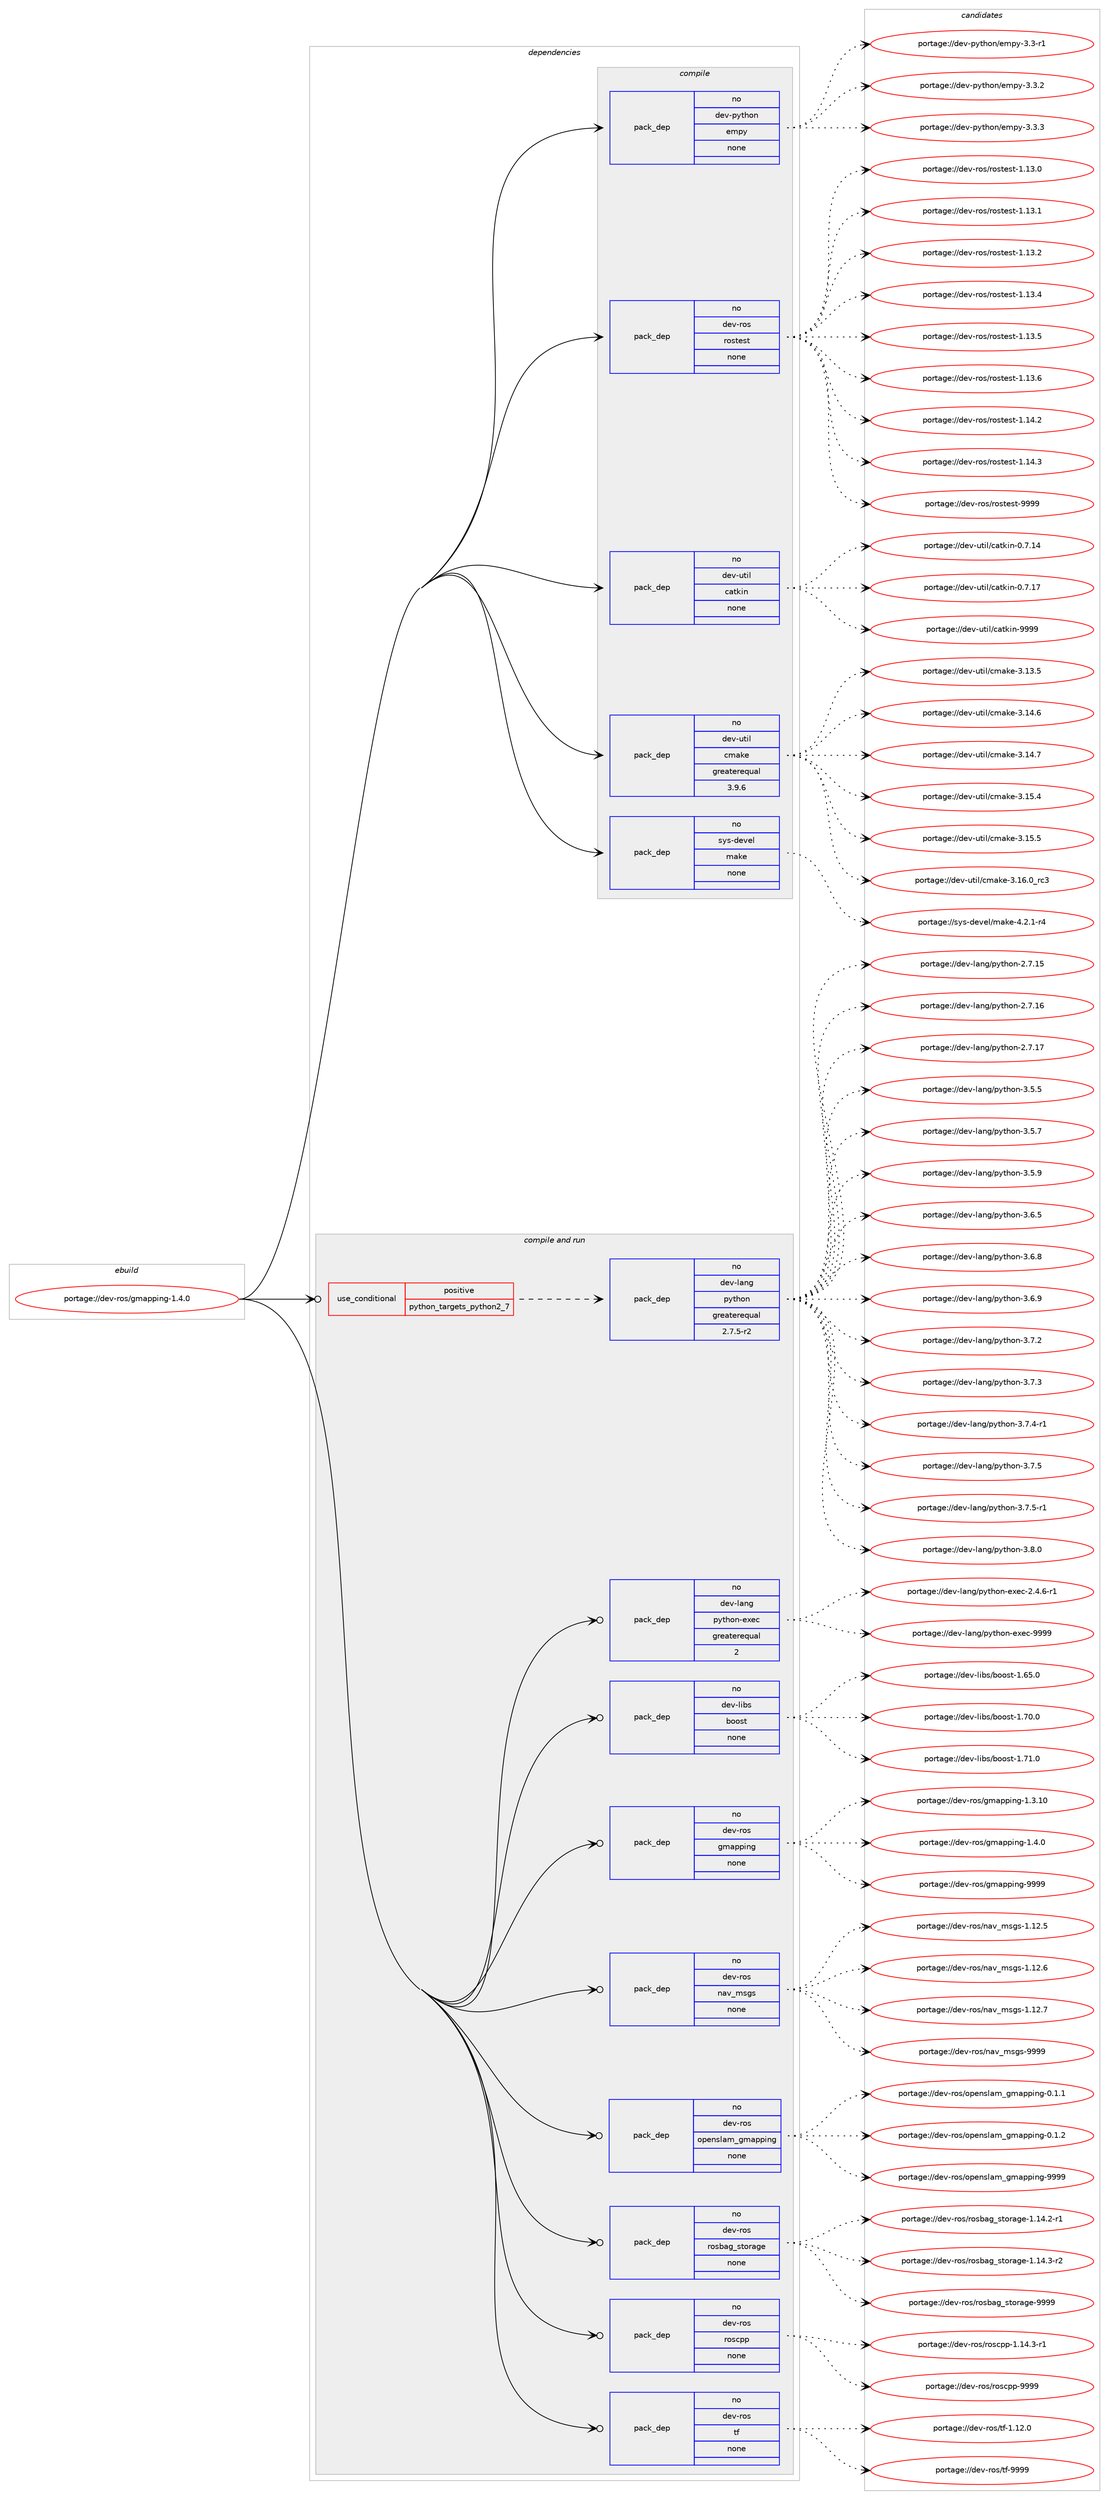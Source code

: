 digraph prolog {

# *************
# Graph options
# *************

newrank=true;
concentrate=true;
compound=true;
graph [rankdir=LR,fontname=Helvetica,fontsize=10,ranksep=1.5];#, ranksep=2.5, nodesep=0.2];
edge  [arrowhead=vee];
node  [fontname=Helvetica,fontsize=10];

# **********
# The ebuild
# **********

subgraph cluster_leftcol {
color=gray;
rank=same;
label=<<i>ebuild</i>>;
id [label="portage://dev-ros/gmapping-1.4.0", color=red, width=4, href="../dev-ros/gmapping-1.4.0.svg"];
}

# ****************
# The dependencies
# ****************

subgraph cluster_midcol {
color=gray;
label=<<i>dependencies</i>>;
subgraph cluster_compile {
fillcolor="#eeeeee";
style=filled;
label=<<i>compile</i>>;
subgraph pack142257 {
dependency188435 [label=<<TABLE BORDER="0" CELLBORDER="1" CELLSPACING="0" CELLPADDING="4" WIDTH="220"><TR><TD ROWSPAN="6" CELLPADDING="30">pack_dep</TD></TR><TR><TD WIDTH="110">no</TD></TR><TR><TD>dev-python</TD></TR><TR><TD>empy</TD></TR><TR><TD>none</TD></TR><TR><TD></TD></TR></TABLE>>, shape=none, color=blue];
}
id:e -> dependency188435:w [weight=20,style="solid",arrowhead="vee"];
subgraph pack142258 {
dependency188436 [label=<<TABLE BORDER="0" CELLBORDER="1" CELLSPACING="0" CELLPADDING="4" WIDTH="220"><TR><TD ROWSPAN="6" CELLPADDING="30">pack_dep</TD></TR><TR><TD WIDTH="110">no</TD></TR><TR><TD>dev-ros</TD></TR><TR><TD>rostest</TD></TR><TR><TD>none</TD></TR><TR><TD></TD></TR></TABLE>>, shape=none, color=blue];
}
id:e -> dependency188436:w [weight=20,style="solid",arrowhead="vee"];
subgraph pack142259 {
dependency188437 [label=<<TABLE BORDER="0" CELLBORDER="1" CELLSPACING="0" CELLPADDING="4" WIDTH="220"><TR><TD ROWSPAN="6" CELLPADDING="30">pack_dep</TD></TR><TR><TD WIDTH="110">no</TD></TR><TR><TD>dev-util</TD></TR><TR><TD>catkin</TD></TR><TR><TD>none</TD></TR><TR><TD></TD></TR></TABLE>>, shape=none, color=blue];
}
id:e -> dependency188437:w [weight=20,style="solid",arrowhead="vee"];
subgraph pack142260 {
dependency188438 [label=<<TABLE BORDER="0" CELLBORDER="1" CELLSPACING="0" CELLPADDING="4" WIDTH="220"><TR><TD ROWSPAN="6" CELLPADDING="30">pack_dep</TD></TR><TR><TD WIDTH="110">no</TD></TR><TR><TD>dev-util</TD></TR><TR><TD>cmake</TD></TR><TR><TD>greaterequal</TD></TR><TR><TD>3.9.6</TD></TR></TABLE>>, shape=none, color=blue];
}
id:e -> dependency188438:w [weight=20,style="solid",arrowhead="vee"];
subgraph pack142261 {
dependency188439 [label=<<TABLE BORDER="0" CELLBORDER="1" CELLSPACING="0" CELLPADDING="4" WIDTH="220"><TR><TD ROWSPAN="6" CELLPADDING="30">pack_dep</TD></TR><TR><TD WIDTH="110">no</TD></TR><TR><TD>sys-devel</TD></TR><TR><TD>make</TD></TR><TR><TD>none</TD></TR><TR><TD></TD></TR></TABLE>>, shape=none, color=blue];
}
id:e -> dependency188439:w [weight=20,style="solid",arrowhead="vee"];
}
subgraph cluster_compileandrun {
fillcolor="#eeeeee";
style=filled;
label=<<i>compile and run</i>>;
subgraph cond42748 {
dependency188440 [label=<<TABLE BORDER="0" CELLBORDER="1" CELLSPACING="0" CELLPADDING="4"><TR><TD ROWSPAN="3" CELLPADDING="10">use_conditional</TD></TR><TR><TD>positive</TD></TR><TR><TD>python_targets_python2_7</TD></TR></TABLE>>, shape=none, color=red];
subgraph pack142262 {
dependency188441 [label=<<TABLE BORDER="0" CELLBORDER="1" CELLSPACING="0" CELLPADDING="4" WIDTH="220"><TR><TD ROWSPAN="6" CELLPADDING="30">pack_dep</TD></TR><TR><TD WIDTH="110">no</TD></TR><TR><TD>dev-lang</TD></TR><TR><TD>python</TD></TR><TR><TD>greaterequal</TD></TR><TR><TD>2.7.5-r2</TD></TR></TABLE>>, shape=none, color=blue];
}
dependency188440:e -> dependency188441:w [weight=20,style="dashed",arrowhead="vee"];
}
id:e -> dependency188440:w [weight=20,style="solid",arrowhead="odotvee"];
subgraph pack142263 {
dependency188442 [label=<<TABLE BORDER="0" CELLBORDER="1" CELLSPACING="0" CELLPADDING="4" WIDTH="220"><TR><TD ROWSPAN="6" CELLPADDING="30">pack_dep</TD></TR><TR><TD WIDTH="110">no</TD></TR><TR><TD>dev-lang</TD></TR><TR><TD>python-exec</TD></TR><TR><TD>greaterequal</TD></TR><TR><TD>2</TD></TR></TABLE>>, shape=none, color=blue];
}
id:e -> dependency188442:w [weight=20,style="solid",arrowhead="odotvee"];
subgraph pack142264 {
dependency188443 [label=<<TABLE BORDER="0" CELLBORDER="1" CELLSPACING="0" CELLPADDING="4" WIDTH="220"><TR><TD ROWSPAN="6" CELLPADDING="30">pack_dep</TD></TR><TR><TD WIDTH="110">no</TD></TR><TR><TD>dev-libs</TD></TR><TR><TD>boost</TD></TR><TR><TD>none</TD></TR><TR><TD></TD></TR></TABLE>>, shape=none, color=blue];
}
id:e -> dependency188443:w [weight=20,style="solid",arrowhead="odotvee"];
subgraph pack142265 {
dependency188444 [label=<<TABLE BORDER="0" CELLBORDER="1" CELLSPACING="0" CELLPADDING="4" WIDTH="220"><TR><TD ROWSPAN="6" CELLPADDING="30">pack_dep</TD></TR><TR><TD WIDTH="110">no</TD></TR><TR><TD>dev-ros</TD></TR><TR><TD>gmapping</TD></TR><TR><TD>none</TD></TR><TR><TD></TD></TR></TABLE>>, shape=none, color=blue];
}
id:e -> dependency188444:w [weight=20,style="solid",arrowhead="odotvee"];
subgraph pack142266 {
dependency188445 [label=<<TABLE BORDER="0" CELLBORDER="1" CELLSPACING="0" CELLPADDING="4" WIDTH="220"><TR><TD ROWSPAN="6" CELLPADDING="30">pack_dep</TD></TR><TR><TD WIDTH="110">no</TD></TR><TR><TD>dev-ros</TD></TR><TR><TD>nav_msgs</TD></TR><TR><TD>none</TD></TR><TR><TD></TD></TR></TABLE>>, shape=none, color=blue];
}
id:e -> dependency188445:w [weight=20,style="solid",arrowhead="odotvee"];
subgraph pack142267 {
dependency188446 [label=<<TABLE BORDER="0" CELLBORDER="1" CELLSPACING="0" CELLPADDING="4" WIDTH="220"><TR><TD ROWSPAN="6" CELLPADDING="30">pack_dep</TD></TR><TR><TD WIDTH="110">no</TD></TR><TR><TD>dev-ros</TD></TR><TR><TD>openslam_gmapping</TD></TR><TR><TD>none</TD></TR><TR><TD></TD></TR></TABLE>>, shape=none, color=blue];
}
id:e -> dependency188446:w [weight=20,style="solid",arrowhead="odotvee"];
subgraph pack142268 {
dependency188447 [label=<<TABLE BORDER="0" CELLBORDER="1" CELLSPACING="0" CELLPADDING="4" WIDTH="220"><TR><TD ROWSPAN="6" CELLPADDING="30">pack_dep</TD></TR><TR><TD WIDTH="110">no</TD></TR><TR><TD>dev-ros</TD></TR><TR><TD>rosbag_storage</TD></TR><TR><TD>none</TD></TR><TR><TD></TD></TR></TABLE>>, shape=none, color=blue];
}
id:e -> dependency188447:w [weight=20,style="solid",arrowhead="odotvee"];
subgraph pack142269 {
dependency188448 [label=<<TABLE BORDER="0" CELLBORDER="1" CELLSPACING="0" CELLPADDING="4" WIDTH="220"><TR><TD ROWSPAN="6" CELLPADDING="30">pack_dep</TD></TR><TR><TD WIDTH="110">no</TD></TR><TR><TD>dev-ros</TD></TR><TR><TD>roscpp</TD></TR><TR><TD>none</TD></TR><TR><TD></TD></TR></TABLE>>, shape=none, color=blue];
}
id:e -> dependency188448:w [weight=20,style="solid",arrowhead="odotvee"];
subgraph pack142270 {
dependency188449 [label=<<TABLE BORDER="0" CELLBORDER="1" CELLSPACING="0" CELLPADDING="4" WIDTH="220"><TR><TD ROWSPAN="6" CELLPADDING="30">pack_dep</TD></TR><TR><TD WIDTH="110">no</TD></TR><TR><TD>dev-ros</TD></TR><TR><TD>tf</TD></TR><TR><TD>none</TD></TR><TR><TD></TD></TR></TABLE>>, shape=none, color=blue];
}
id:e -> dependency188449:w [weight=20,style="solid",arrowhead="odotvee"];
}
subgraph cluster_run {
fillcolor="#eeeeee";
style=filled;
label=<<i>run</i>>;
}
}

# **************
# The candidates
# **************

subgraph cluster_choices {
rank=same;
color=gray;
label=<<i>candidates</i>>;

subgraph choice142257 {
color=black;
nodesep=1;
choiceportage1001011184511212111610411111047101109112121455146514511449 [label="portage://dev-python/empy-3.3-r1", color=red, width=4,href="../dev-python/empy-3.3-r1.svg"];
choiceportage1001011184511212111610411111047101109112121455146514650 [label="portage://dev-python/empy-3.3.2", color=red, width=4,href="../dev-python/empy-3.3.2.svg"];
choiceportage1001011184511212111610411111047101109112121455146514651 [label="portage://dev-python/empy-3.3.3", color=red, width=4,href="../dev-python/empy-3.3.3.svg"];
dependency188435:e -> choiceportage1001011184511212111610411111047101109112121455146514511449:w [style=dotted,weight="100"];
dependency188435:e -> choiceportage1001011184511212111610411111047101109112121455146514650:w [style=dotted,weight="100"];
dependency188435:e -> choiceportage1001011184511212111610411111047101109112121455146514651:w [style=dotted,weight="100"];
}
subgraph choice142258 {
color=black;
nodesep=1;
choiceportage100101118451141111154711411111511610111511645494649514648 [label="portage://dev-ros/rostest-1.13.0", color=red, width=4,href="../dev-ros/rostest-1.13.0.svg"];
choiceportage100101118451141111154711411111511610111511645494649514649 [label="portage://dev-ros/rostest-1.13.1", color=red, width=4,href="../dev-ros/rostest-1.13.1.svg"];
choiceportage100101118451141111154711411111511610111511645494649514650 [label="portage://dev-ros/rostest-1.13.2", color=red, width=4,href="../dev-ros/rostest-1.13.2.svg"];
choiceportage100101118451141111154711411111511610111511645494649514652 [label="portage://dev-ros/rostest-1.13.4", color=red, width=4,href="../dev-ros/rostest-1.13.4.svg"];
choiceportage100101118451141111154711411111511610111511645494649514653 [label="portage://dev-ros/rostest-1.13.5", color=red, width=4,href="../dev-ros/rostest-1.13.5.svg"];
choiceportage100101118451141111154711411111511610111511645494649514654 [label="portage://dev-ros/rostest-1.13.6", color=red, width=4,href="../dev-ros/rostest-1.13.6.svg"];
choiceportage100101118451141111154711411111511610111511645494649524650 [label="portage://dev-ros/rostest-1.14.2", color=red, width=4,href="../dev-ros/rostest-1.14.2.svg"];
choiceportage100101118451141111154711411111511610111511645494649524651 [label="portage://dev-ros/rostest-1.14.3", color=red, width=4,href="../dev-ros/rostest-1.14.3.svg"];
choiceportage10010111845114111115471141111151161011151164557575757 [label="portage://dev-ros/rostest-9999", color=red, width=4,href="../dev-ros/rostest-9999.svg"];
dependency188436:e -> choiceportage100101118451141111154711411111511610111511645494649514648:w [style=dotted,weight="100"];
dependency188436:e -> choiceportage100101118451141111154711411111511610111511645494649514649:w [style=dotted,weight="100"];
dependency188436:e -> choiceportage100101118451141111154711411111511610111511645494649514650:w [style=dotted,weight="100"];
dependency188436:e -> choiceportage100101118451141111154711411111511610111511645494649514652:w [style=dotted,weight="100"];
dependency188436:e -> choiceportage100101118451141111154711411111511610111511645494649514653:w [style=dotted,weight="100"];
dependency188436:e -> choiceportage100101118451141111154711411111511610111511645494649514654:w [style=dotted,weight="100"];
dependency188436:e -> choiceportage100101118451141111154711411111511610111511645494649524650:w [style=dotted,weight="100"];
dependency188436:e -> choiceportage100101118451141111154711411111511610111511645494649524651:w [style=dotted,weight="100"];
dependency188436:e -> choiceportage10010111845114111115471141111151161011151164557575757:w [style=dotted,weight="100"];
}
subgraph choice142259 {
color=black;
nodesep=1;
choiceportage1001011184511711610510847999711610710511045484655464952 [label="portage://dev-util/catkin-0.7.14", color=red, width=4,href="../dev-util/catkin-0.7.14.svg"];
choiceportage1001011184511711610510847999711610710511045484655464955 [label="portage://dev-util/catkin-0.7.17", color=red, width=4,href="../dev-util/catkin-0.7.17.svg"];
choiceportage100101118451171161051084799971161071051104557575757 [label="portage://dev-util/catkin-9999", color=red, width=4,href="../dev-util/catkin-9999.svg"];
dependency188437:e -> choiceportage1001011184511711610510847999711610710511045484655464952:w [style=dotted,weight="100"];
dependency188437:e -> choiceportage1001011184511711610510847999711610710511045484655464955:w [style=dotted,weight="100"];
dependency188437:e -> choiceportage100101118451171161051084799971161071051104557575757:w [style=dotted,weight="100"];
}
subgraph choice142260 {
color=black;
nodesep=1;
choiceportage1001011184511711610510847991099710710145514649514653 [label="portage://dev-util/cmake-3.13.5", color=red, width=4,href="../dev-util/cmake-3.13.5.svg"];
choiceportage1001011184511711610510847991099710710145514649524654 [label="portage://dev-util/cmake-3.14.6", color=red, width=4,href="../dev-util/cmake-3.14.6.svg"];
choiceportage1001011184511711610510847991099710710145514649524655 [label="portage://dev-util/cmake-3.14.7", color=red, width=4,href="../dev-util/cmake-3.14.7.svg"];
choiceportage1001011184511711610510847991099710710145514649534652 [label="portage://dev-util/cmake-3.15.4", color=red, width=4,href="../dev-util/cmake-3.15.4.svg"];
choiceportage1001011184511711610510847991099710710145514649534653 [label="portage://dev-util/cmake-3.15.5", color=red, width=4,href="../dev-util/cmake-3.15.5.svg"];
choiceportage1001011184511711610510847991099710710145514649544648951149951 [label="portage://dev-util/cmake-3.16.0_rc3", color=red, width=4,href="../dev-util/cmake-3.16.0_rc3.svg"];
dependency188438:e -> choiceportage1001011184511711610510847991099710710145514649514653:w [style=dotted,weight="100"];
dependency188438:e -> choiceportage1001011184511711610510847991099710710145514649524654:w [style=dotted,weight="100"];
dependency188438:e -> choiceportage1001011184511711610510847991099710710145514649524655:w [style=dotted,weight="100"];
dependency188438:e -> choiceportage1001011184511711610510847991099710710145514649534652:w [style=dotted,weight="100"];
dependency188438:e -> choiceportage1001011184511711610510847991099710710145514649534653:w [style=dotted,weight="100"];
dependency188438:e -> choiceportage1001011184511711610510847991099710710145514649544648951149951:w [style=dotted,weight="100"];
}
subgraph choice142261 {
color=black;
nodesep=1;
choiceportage1151211154510010111810110847109971071014552465046494511452 [label="portage://sys-devel/make-4.2.1-r4", color=red, width=4,href="../sys-devel/make-4.2.1-r4.svg"];
dependency188439:e -> choiceportage1151211154510010111810110847109971071014552465046494511452:w [style=dotted,weight="100"];
}
subgraph choice142262 {
color=black;
nodesep=1;
choiceportage10010111845108971101034711212111610411111045504655464953 [label="portage://dev-lang/python-2.7.15", color=red, width=4,href="../dev-lang/python-2.7.15.svg"];
choiceportage10010111845108971101034711212111610411111045504655464954 [label="portage://dev-lang/python-2.7.16", color=red, width=4,href="../dev-lang/python-2.7.16.svg"];
choiceportage10010111845108971101034711212111610411111045504655464955 [label="portage://dev-lang/python-2.7.17", color=red, width=4,href="../dev-lang/python-2.7.17.svg"];
choiceportage100101118451089711010347112121116104111110455146534653 [label="portage://dev-lang/python-3.5.5", color=red, width=4,href="../dev-lang/python-3.5.5.svg"];
choiceportage100101118451089711010347112121116104111110455146534655 [label="portage://dev-lang/python-3.5.7", color=red, width=4,href="../dev-lang/python-3.5.7.svg"];
choiceportage100101118451089711010347112121116104111110455146534657 [label="portage://dev-lang/python-3.5.9", color=red, width=4,href="../dev-lang/python-3.5.9.svg"];
choiceportage100101118451089711010347112121116104111110455146544653 [label="portage://dev-lang/python-3.6.5", color=red, width=4,href="../dev-lang/python-3.6.5.svg"];
choiceportage100101118451089711010347112121116104111110455146544656 [label="portage://dev-lang/python-3.6.8", color=red, width=4,href="../dev-lang/python-3.6.8.svg"];
choiceportage100101118451089711010347112121116104111110455146544657 [label="portage://dev-lang/python-3.6.9", color=red, width=4,href="../dev-lang/python-3.6.9.svg"];
choiceportage100101118451089711010347112121116104111110455146554650 [label="portage://dev-lang/python-3.7.2", color=red, width=4,href="../dev-lang/python-3.7.2.svg"];
choiceportage100101118451089711010347112121116104111110455146554651 [label="portage://dev-lang/python-3.7.3", color=red, width=4,href="../dev-lang/python-3.7.3.svg"];
choiceportage1001011184510897110103471121211161041111104551465546524511449 [label="portage://dev-lang/python-3.7.4-r1", color=red, width=4,href="../dev-lang/python-3.7.4-r1.svg"];
choiceportage100101118451089711010347112121116104111110455146554653 [label="portage://dev-lang/python-3.7.5", color=red, width=4,href="../dev-lang/python-3.7.5.svg"];
choiceportage1001011184510897110103471121211161041111104551465546534511449 [label="portage://dev-lang/python-3.7.5-r1", color=red, width=4,href="../dev-lang/python-3.7.5-r1.svg"];
choiceportage100101118451089711010347112121116104111110455146564648 [label="portage://dev-lang/python-3.8.0", color=red, width=4,href="../dev-lang/python-3.8.0.svg"];
dependency188441:e -> choiceportage10010111845108971101034711212111610411111045504655464953:w [style=dotted,weight="100"];
dependency188441:e -> choiceportage10010111845108971101034711212111610411111045504655464954:w [style=dotted,weight="100"];
dependency188441:e -> choiceportage10010111845108971101034711212111610411111045504655464955:w [style=dotted,weight="100"];
dependency188441:e -> choiceportage100101118451089711010347112121116104111110455146534653:w [style=dotted,weight="100"];
dependency188441:e -> choiceportage100101118451089711010347112121116104111110455146534655:w [style=dotted,weight="100"];
dependency188441:e -> choiceportage100101118451089711010347112121116104111110455146534657:w [style=dotted,weight="100"];
dependency188441:e -> choiceportage100101118451089711010347112121116104111110455146544653:w [style=dotted,weight="100"];
dependency188441:e -> choiceportage100101118451089711010347112121116104111110455146544656:w [style=dotted,weight="100"];
dependency188441:e -> choiceportage100101118451089711010347112121116104111110455146544657:w [style=dotted,weight="100"];
dependency188441:e -> choiceportage100101118451089711010347112121116104111110455146554650:w [style=dotted,weight="100"];
dependency188441:e -> choiceportage100101118451089711010347112121116104111110455146554651:w [style=dotted,weight="100"];
dependency188441:e -> choiceportage1001011184510897110103471121211161041111104551465546524511449:w [style=dotted,weight="100"];
dependency188441:e -> choiceportage100101118451089711010347112121116104111110455146554653:w [style=dotted,weight="100"];
dependency188441:e -> choiceportage1001011184510897110103471121211161041111104551465546534511449:w [style=dotted,weight="100"];
dependency188441:e -> choiceportage100101118451089711010347112121116104111110455146564648:w [style=dotted,weight="100"];
}
subgraph choice142263 {
color=black;
nodesep=1;
choiceportage10010111845108971101034711212111610411111045101120101994550465246544511449 [label="portage://dev-lang/python-exec-2.4.6-r1", color=red, width=4,href="../dev-lang/python-exec-2.4.6-r1.svg"];
choiceportage10010111845108971101034711212111610411111045101120101994557575757 [label="portage://dev-lang/python-exec-9999", color=red, width=4,href="../dev-lang/python-exec-9999.svg"];
dependency188442:e -> choiceportage10010111845108971101034711212111610411111045101120101994550465246544511449:w [style=dotted,weight="100"];
dependency188442:e -> choiceportage10010111845108971101034711212111610411111045101120101994557575757:w [style=dotted,weight="100"];
}
subgraph choice142264 {
color=black;
nodesep=1;
choiceportage1001011184510810598115479811111111511645494654534648 [label="portage://dev-libs/boost-1.65.0", color=red, width=4,href="../dev-libs/boost-1.65.0.svg"];
choiceportage1001011184510810598115479811111111511645494655484648 [label="portage://dev-libs/boost-1.70.0", color=red, width=4,href="../dev-libs/boost-1.70.0.svg"];
choiceportage1001011184510810598115479811111111511645494655494648 [label="portage://dev-libs/boost-1.71.0", color=red, width=4,href="../dev-libs/boost-1.71.0.svg"];
dependency188443:e -> choiceportage1001011184510810598115479811111111511645494654534648:w [style=dotted,weight="100"];
dependency188443:e -> choiceportage1001011184510810598115479811111111511645494655484648:w [style=dotted,weight="100"];
dependency188443:e -> choiceportage1001011184510810598115479811111111511645494655494648:w [style=dotted,weight="100"];
}
subgraph choice142265 {
color=black;
nodesep=1;
choiceportage10010111845114111115471031099711211210511010345494651464948 [label="portage://dev-ros/gmapping-1.3.10", color=red, width=4,href="../dev-ros/gmapping-1.3.10.svg"];
choiceportage100101118451141111154710310997112112105110103454946524648 [label="portage://dev-ros/gmapping-1.4.0", color=red, width=4,href="../dev-ros/gmapping-1.4.0.svg"];
choiceportage1001011184511411111547103109971121121051101034557575757 [label="portage://dev-ros/gmapping-9999", color=red, width=4,href="../dev-ros/gmapping-9999.svg"];
dependency188444:e -> choiceportage10010111845114111115471031099711211210511010345494651464948:w [style=dotted,weight="100"];
dependency188444:e -> choiceportage100101118451141111154710310997112112105110103454946524648:w [style=dotted,weight="100"];
dependency188444:e -> choiceportage1001011184511411111547103109971121121051101034557575757:w [style=dotted,weight="100"];
}
subgraph choice142266 {
color=black;
nodesep=1;
choiceportage1001011184511411111547110971189510911510311545494649504653 [label="portage://dev-ros/nav_msgs-1.12.5", color=red, width=4,href="../dev-ros/nav_msgs-1.12.5.svg"];
choiceportage1001011184511411111547110971189510911510311545494649504654 [label="portage://dev-ros/nav_msgs-1.12.6", color=red, width=4,href="../dev-ros/nav_msgs-1.12.6.svg"];
choiceportage1001011184511411111547110971189510911510311545494649504655 [label="portage://dev-ros/nav_msgs-1.12.7", color=red, width=4,href="../dev-ros/nav_msgs-1.12.7.svg"];
choiceportage100101118451141111154711097118951091151031154557575757 [label="portage://dev-ros/nav_msgs-9999", color=red, width=4,href="../dev-ros/nav_msgs-9999.svg"];
dependency188445:e -> choiceportage1001011184511411111547110971189510911510311545494649504653:w [style=dotted,weight="100"];
dependency188445:e -> choiceportage1001011184511411111547110971189510911510311545494649504654:w [style=dotted,weight="100"];
dependency188445:e -> choiceportage1001011184511411111547110971189510911510311545494649504655:w [style=dotted,weight="100"];
dependency188445:e -> choiceportage100101118451141111154711097118951091151031154557575757:w [style=dotted,weight="100"];
}
subgraph choice142267 {
color=black;
nodesep=1;
choiceportage1001011184511411111547111112101110115108971099510310997112112105110103454846494649 [label="portage://dev-ros/openslam_gmapping-0.1.1", color=red, width=4,href="../dev-ros/openslam_gmapping-0.1.1.svg"];
choiceportage1001011184511411111547111112101110115108971099510310997112112105110103454846494650 [label="portage://dev-ros/openslam_gmapping-0.1.2", color=red, width=4,href="../dev-ros/openslam_gmapping-0.1.2.svg"];
choiceportage10010111845114111115471111121011101151089710995103109971121121051101034557575757 [label="portage://dev-ros/openslam_gmapping-9999", color=red, width=4,href="../dev-ros/openslam_gmapping-9999.svg"];
dependency188446:e -> choiceportage1001011184511411111547111112101110115108971099510310997112112105110103454846494649:w [style=dotted,weight="100"];
dependency188446:e -> choiceportage1001011184511411111547111112101110115108971099510310997112112105110103454846494650:w [style=dotted,weight="100"];
dependency188446:e -> choiceportage10010111845114111115471111121011101151089710995103109971121121051101034557575757:w [style=dotted,weight="100"];
}
subgraph choice142268 {
color=black;
nodesep=1;
choiceportage100101118451141111154711411111598971039511511611111497103101454946495246504511449 [label="portage://dev-ros/rosbag_storage-1.14.2-r1", color=red, width=4,href="../dev-ros/rosbag_storage-1.14.2-r1.svg"];
choiceportage100101118451141111154711411111598971039511511611111497103101454946495246514511450 [label="portage://dev-ros/rosbag_storage-1.14.3-r2", color=red, width=4,href="../dev-ros/rosbag_storage-1.14.3-r2.svg"];
choiceportage1001011184511411111547114111115989710395115116111114971031014557575757 [label="portage://dev-ros/rosbag_storage-9999", color=red, width=4,href="../dev-ros/rosbag_storage-9999.svg"];
dependency188447:e -> choiceportage100101118451141111154711411111598971039511511611111497103101454946495246504511449:w [style=dotted,weight="100"];
dependency188447:e -> choiceportage100101118451141111154711411111598971039511511611111497103101454946495246514511450:w [style=dotted,weight="100"];
dependency188447:e -> choiceportage1001011184511411111547114111115989710395115116111114971031014557575757:w [style=dotted,weight="100"];
}
subgraph choice142269 {
color=black;
nodesep=1;
choiceportage100101118451141111154711411111599112112454946495246514511449 [label="portage://dev-ros/roscpp-1.14.3-r1", color=red, width=4,href="../dev-ros/roscpp-1.14.3-r1.svg"];
choiceportage1001011184511411111547114111115991121124557575757 [label="portage://dev-ros/roscpp-9999", color=red, width=4,href="../dev-ros/roscpp-9999.svg"];
dependency188448:e -> choiceportage100101118451141111154711411111599112112454946495246514511449:w [style=dotted,weight="100"];
dependency188448:e -> choiceportage1001011184511411111547114111115991121124557575757:w [style=dotted,weight="100"];
}
subgraph choice142270 {
color=black;
nodesep=1;
choiceportage100101118451141111154711610245494649504648 [label="portage://dev-ros/tf-1.12.0", color=red, width=4,href="../dev-ros/tf-1.12.0.svg"];
choiceportage10010111845114111115471161024557575757 [label="portage://dev-ros/tf-9999", color=red, width=4,href="../dev-ros/tf-9999.svg"];
dependency188449:e -> choiceportage100101118451141111154711610245494649504648:w [style=dotted,weight="100"];
dependency188449:e -> choiceportage10010111845114111115471161024557575757:w [style=dotted,weight="100"];
}
}

}
